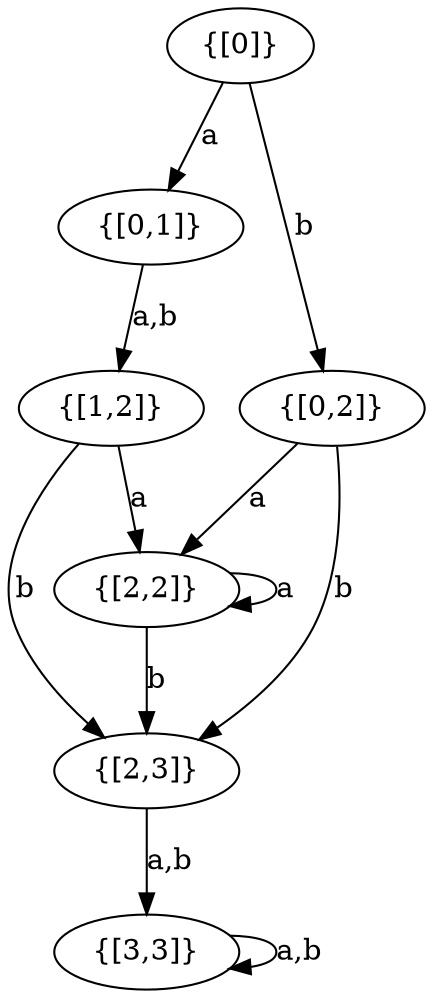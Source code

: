 # State shallow history of depth 2 for test2.dot
digraph G {
 1 -> 2 [label="a"];
 1 -> 4 [label="b"];
 2 -> 3 [label="a,b"];
 3 -> 5 [label="a"];
 3 -> 6 [label="b"];
 4 -> 5 [label="a"];
 4 -> 6 [label="b"];
 5 -> 5 [label="a"];
 5 -> 6 [label="b"];
 6 -> 7 [label="a,b"];
 7 -> 7 [label="a,b"];
 1 [label="{[0]}"];
 2 [label="{[0,1]}"];
 3 [label="{[1,2]}"];
 4 [label="{[0,2]}"];
 5 [label="{[2,2]}"];
 6 [label="{[2,3]}"];
 7 [label="{[3,3]}"];
}